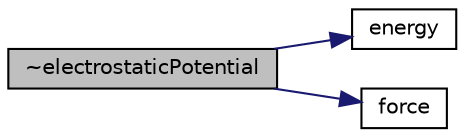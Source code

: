 digraph "~electrostaticPotential"
{
  bgcolor="transparent";
  edge [fontname="Helvetica",fontsize="10",labelfontname="Helvetica",labelfontsize="10"];
  node [fontname="Helvetica",fontsize="10",shape=record];
  rankdir="LR";
  Node1 [label="~electrostaticPotential",height=0.2,width=0.4,color="black", fillcolor="grey75", style="filled", fontcolor="black"];
  Node1 -> Node2 [color="midnightblue",fontsize="10",style="solid",fontname="Helvetica"];
  Node2 [label="energy",height=0.2,width=0.4,color="black",URL="$a00635.html#af76e06a6b6cf01679787bce9fee02fc9"];
  Node1 -> Node3 [color="midnightblue",fontsize="10",style="solid",fontname="Helvetica"];
  Node3 [label="force",height=0.2,width=0.4,color="black",URL="$a00635.html#a02f6511c022dabfce6bc2d8d866ed704"];
}
